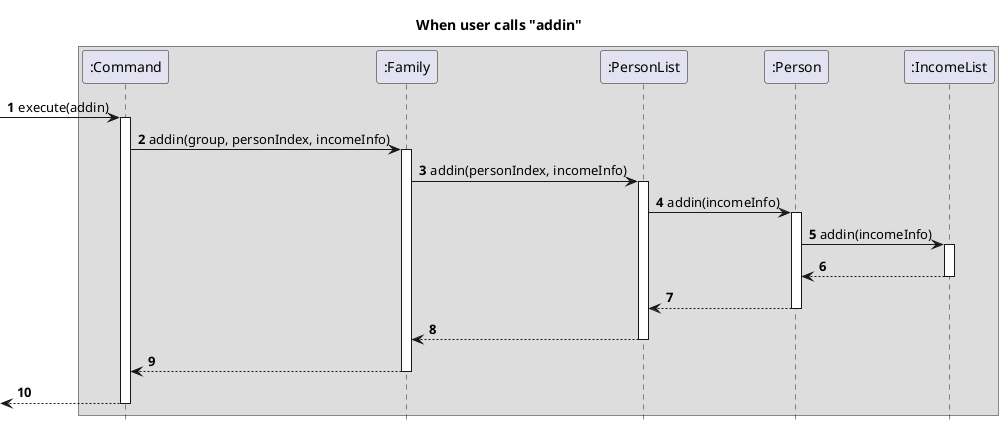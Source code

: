 @startuml
autonumber
hide footbox

title When user calls "addin"

box
participant ":Command" as Command
participant ":Family" as Family
participant ":PersonList" as PersonList
participant ":Person" as Person
participant ":IncomeList" as IncomeList

[-> Command : execute(addin)
activate Command
Command -> Family : addin(group, personIndex, incomeInfo)
activate Family
Family -> PersonList : addin(personIndex, incomeInfo)
activate PersonList
PersonList -> Person : addin(incomeInfo)
activate Person
Person -> IncomeList : addin(incomeInfo)
activate IncomeList
Person <-- IncomeList
deactivate IncomeList
PersonList <-- Person
deactivate Person
Family <-- PersonList
deactivate PersonList
Command <-- Family
deactivate Family
[<--Command
deactivate Command

end box

@enduml